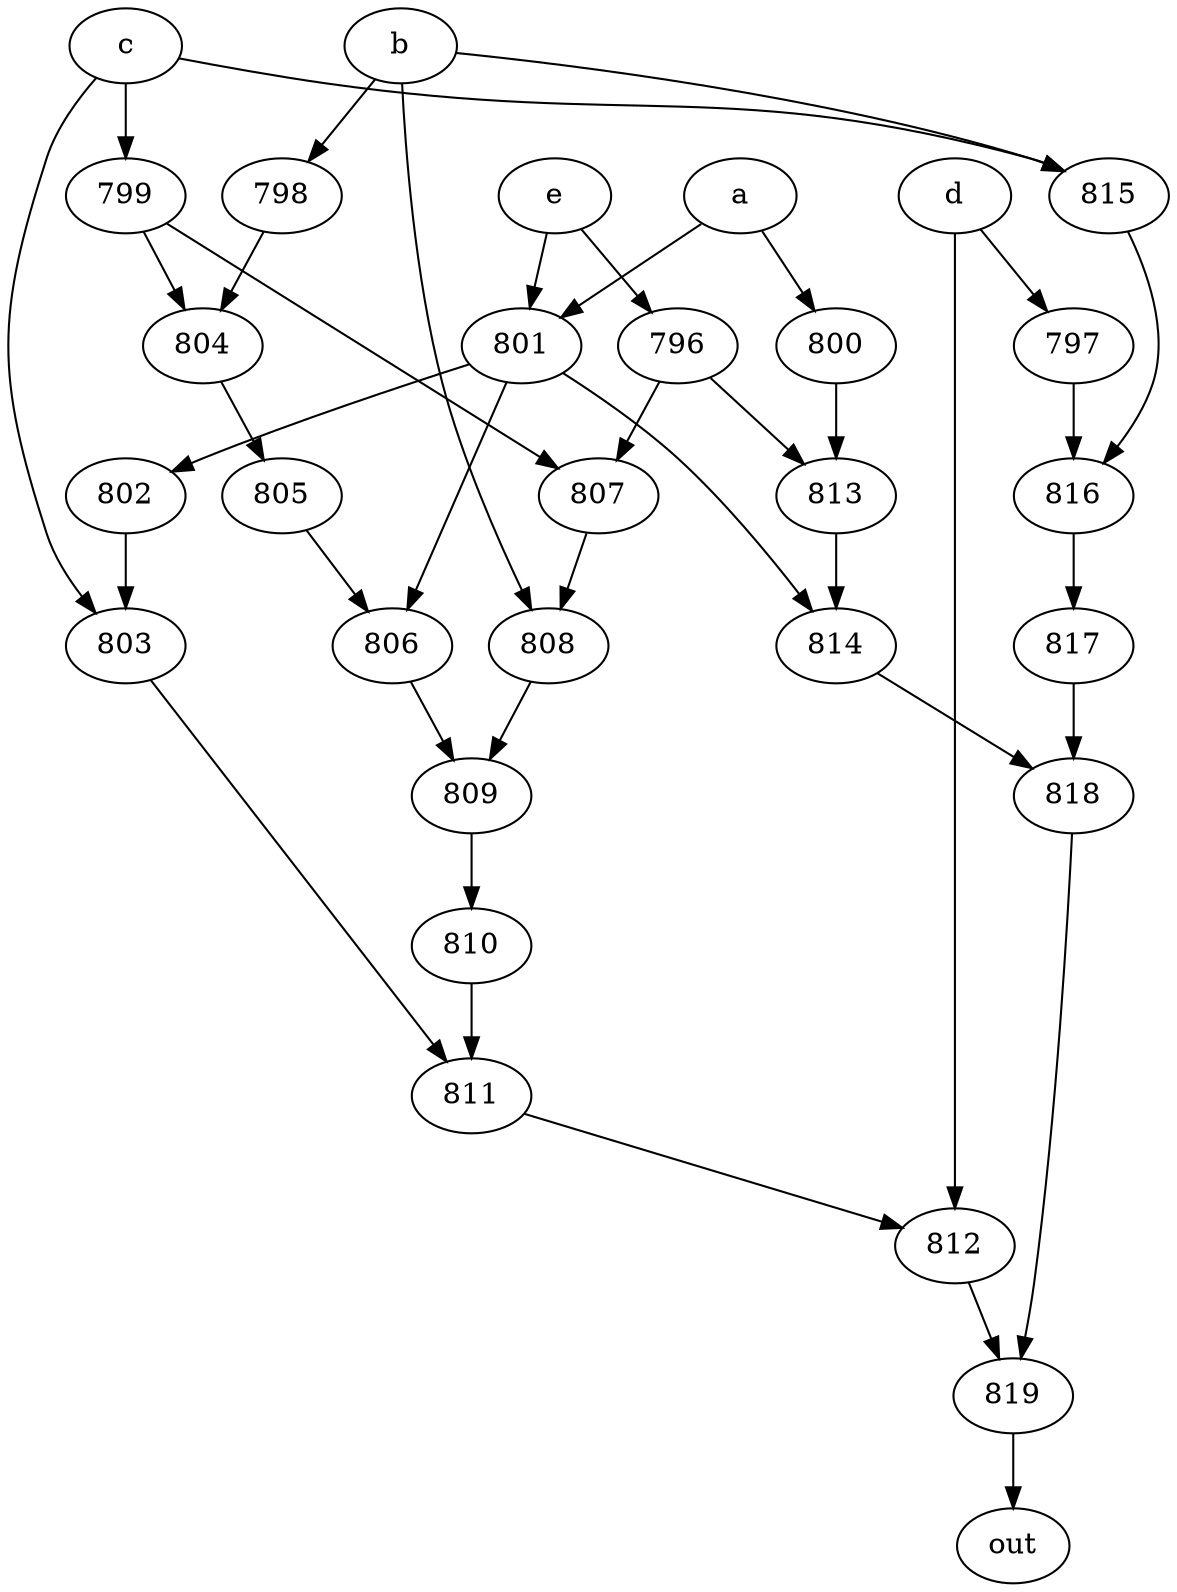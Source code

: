 strict digraph "" {
	819 -> out;
	a -> 800;
	a -> 801;
	800 -> 813;
	801 -> 802;
	801 -> 806;
	801 -> 814;
	813 -> 814;
	802 -> 803;
	806 -> 809;
	814 -> 818;
	b -> 798;
	b -> 808;
	b -> 815;
	798 -> 804;
	808 -> 809;
	815 -> 816;
	804 -> 805;
	809 -> 810;
	816 -> 817;
	c -> 815;
	c -> 799;
	c -> 803;
	799 -> 804;
	799 -> 807;
	803 -> 811;
	807 -> 808;
	811 -> 812;
	d -> 797;
	d -> 812;
	797 -> 816;
	812 -> 819;
	e -> 801;
	e -> 796;
	796 -> 813;
	796 -> 807;
	817 -> 818;
	805 -> 806;
	818 -> 819;
	810 -> 811;
}
